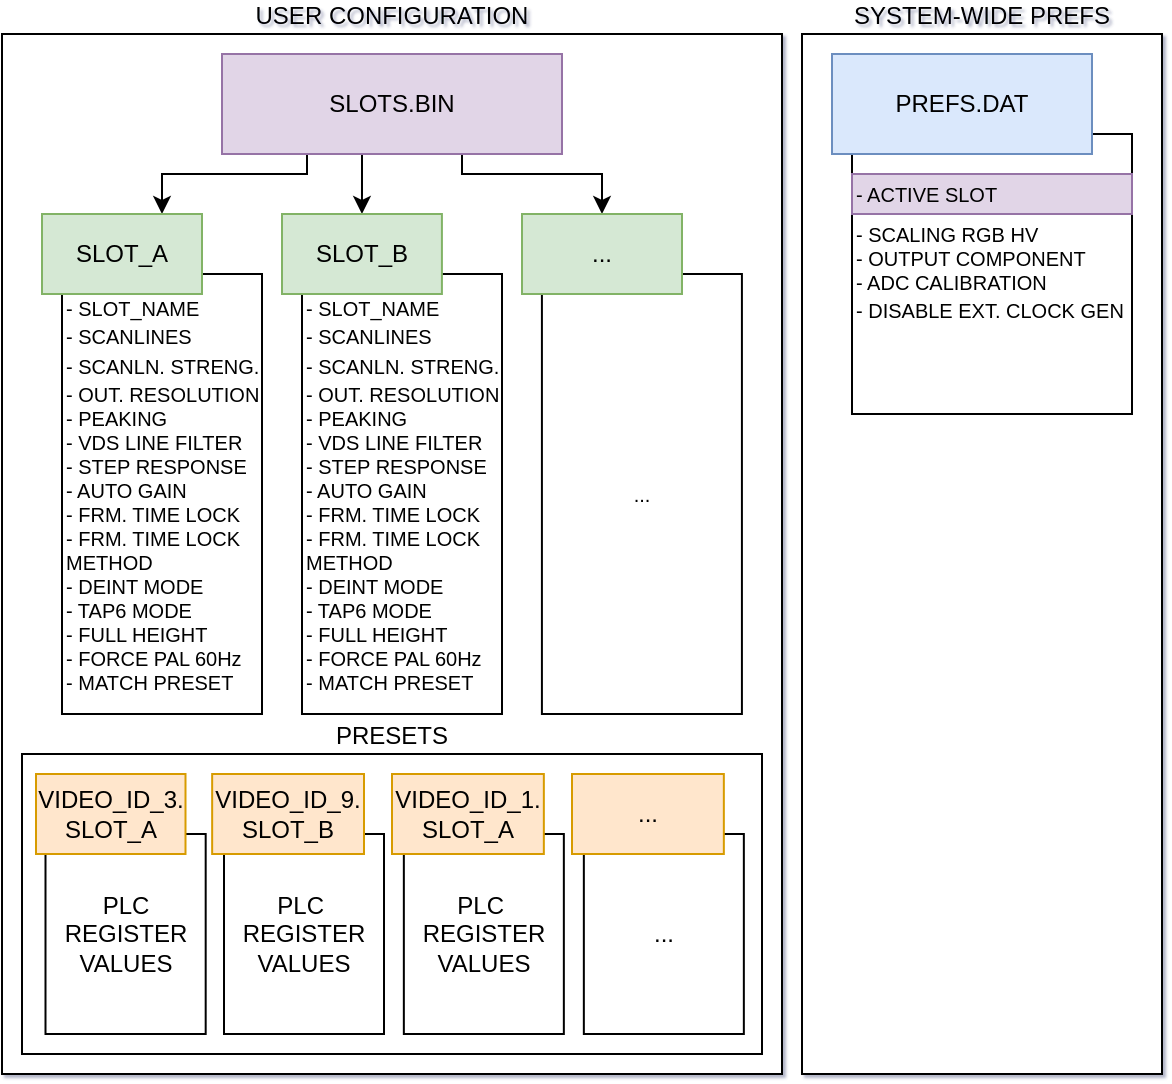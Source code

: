 <mxfile version="24.4.9" type="device">
  <diagram name="Page-1" id="0AY4D7A64WTAIGN5_b0m">
    <mxGraphModel dx="714" dy="467" grid="1" gridSize="10" guides="1" tooltips="1" connect="1" arrows="1" fold="1" page="1" pageScale="1" pageWidth="850" pageHeight="1100" background="none" math="0" shadow="1">
      <root>
        <mxCell id="0" />
        <mxCell id="1" parent="0" />
        <mxCell id="5I3Ab2Rz5sFH3i8GXqkN-3" value="SYSTEM-WIDE PREFS" style="rounded=0;whiteSpace=wrap;html=1;labelPosition=center;verticalLabelPosition=top;align=center;verticalAlign=bottom;" parent="1" vertex="1">
          <mxGeometry x="400" y="20" width="180" height="520" as="geometry" />
        </mxCell>
        <mxCell id="5I3Ab2Rz5sFH3i8GXqkN-2" value="USER CONFIGURATION" style="rounded=0;whiteSpace=wrap;html=1;labelPosition=center;verticalLabelPosition=top;align=center;verticalAlign=bottom;movable=1;resizable=1;rotatable=1;deletable=1;editable=1;locked=0;connectable=1;" parent="1" vertex="1">
          <mxGeometry y="20" width="390" height="520" as="geometry" />
        </mxCell>
        <mxCell id="SZShdfzRH13osQMv_8BT-1" value="" style="group" parent="1" vertex="1" connectable="0">
          <mxGeometry x="10" y="380" width="370" height="150" as="geometry" />
        </mxCell>
        <mxCell id="xcBmoFsZgakqmpaXUzfU-13" value="PRESETS" style="rounded=0;whiteSpace=wrap;html=1;labelPosition=center;verticalLabelPosition=top;align=center;verticalAlign=bottom;" parent="SZShdfzRH13osQMv_8BT-1" vertex="1">
          <mxGeometry width="370" height="150" as="geometry" />
        </mxCell>
        <mxCell id="xcBmoFsZgakqmpaXUzfU-18" value="PLC REGISTER&lt;div&gt;VALUES&lt;/div&gt;" style="rounded=0;whiteSpace=wrap;html=1;" parent="SZShdfzRH13osQMv_8BT-1" vertex="1">
          <mxGeometry x="11.75" y="40" width="80.09" height="100" as="geometry" />
        </mxCell>
        <mxCell id="xcBmoFsZgakqmpaXUzfU-24" value="&lt;div&gt;&lt;span style=&quot;background-color: initial;&quot;&gt;PLC&amp;nbsp;&lt;/span&gt;&lt;/div&gt;&lt;div&gt;&lt;span style=&quot;background-color: initial;&quot;&gt;REGISTER VALUES&lt;/span&gt;&lt;/div&gt;" style="rounded=0;whiteSpace=wrap;html=1;" parent="SZShdfzRH13osQMv_8BT-1" vertex="1">
          <mxGeometry x="101" y="40" width="80" height="100" as="geometry" />
        </mxCell>
        <mxCell id="xcBmoFsZgakqmpaXUzfU-14" value="VIDEO_ID_3.&lt;div&gt;SLOT_A&lt;/div&gt;" style="rounded=0;whiteSpace=wrap;html=1;fillColor=#ffe6cc;strokeColor=#d79b00;" parent="SZShdfzRH13osQMv_8BT-1" vertex="1">
          <mxGeometry x="7" y="10" width="74.75" height="40" as="geometry" />
        </mxCell>
        <mxCell id="xcBmoFsZgakqmpaXUzfU-15" value="VIDEO_ID_9.&lt;div&gt;SLOT_B&lt;/div&gt;" style="rounded=0;whiteSpace=wrap;html=1;fillColor=#ffe6cc;strokeColor=#d79b00;" parent="SZShdfzRH13osQMv_8BT-1" vertex="1">
          <mxGeometry x="95.08" y="10" width="75.92" height="40" as="geometry" />
        </mxCell>
        <mxCell id="PgWPa35tXHPIMS8q_X_s-3" value="&lt;div&gt;&lt;span style=&quot;background-color: initial;&quot;&gt;PLC&amp;nbsp;&lt;/span&gt;&lt;/div&gt;&lt;div&gt;&lt;span style=&quot;background-color: initial;&quot;&gt;REGISTER VALUES&lt;/span&gt;&lt;/div&gt;" style="rounded=0;whiteSpace=wrap;html=1;" parent="SZShdfzRH13osQMv_8BT-1" vertex="1">
          <mxGeometry x="190.92" y="40" width="80" height="100" as="geometry" />
        </mxCell>
        <mxCell id="PgWPa35tXHPIMS8q_X_s-4" value="VIDEO_ID_1.&lt;div&gt;SLOT_A&lt;/div&gt;" style="rounded=0;whiteSpace=wrap;html=1;fillColor=#ffe6cc;strokeColor=#d79b00;" parent="SZShdfzRH13osQMv_8BT-1" vertex="1">
          <mxGeometry x="185" y="10" width="75.92" height="40" as="geometry" />
        </mxCell>
        <mxCell id="PgWPa35tXHPIMS8q_X_s-5" value="&lt;div&gt;...&lt;/div&gt;" style="rounded=0;whiteSpace=wrap;html=1;" parent="SZShdfzRH13osQMv_8BT-1" vertex="1">
          <mxGeometry x="280.92" y="40" width="80" height="100" as="geometry" />
        </mxCell>
        <mxCell id="PgWPa35tXHPIMS8q_X_s-6" value="..." style="rounded=0;whiteSpace=wrap;html=1;fillColor=#ffe6cc;strokeColor=#d79b00;" parent="SZShdfzRH13osQMv_8BT-1" vertex="1">
          <mxGeometry x="275" y="10" width="75.92" height="40" as="geometry" />
        </mxCell>
        <mxCell id="xxJxCyeaFxIizx8CPsH8-1" value="&lt;font style=&quot;font-size: 10px;&quot;&gt;- SCALING RGB HV&lt;/font&gt;&lt;div style=&quot;&quot;&gt;&lt;font style=&quot;font-size: 10px;&quot;&gt;- OUTPUT COMPONENT&lt;br&gt;&lt;/font&gt;&lt;/div&gt;&lt;div style=&quot;&quot;&gt;&lt;font style=&quot;font-size: 10px;&quot;&gt;- ADC CALIBRATION&lt;br&gt;&lt;/font&gt;&lt;/div&gt;&lt;div style=&quot;&quot;&gt;&lt;font style=&quot;font-size: 10px;&quot;&gt;- DISABLE EXT. CLOCK GEN&lt;/font&gt;&lt;span style=&quot;font-size: 12px;&quot;&gt;&lt;br&gt;&lt;/span&gt;&lt;/div&gt;" style="rounded=0;whiteSpace=wrap;html=1;fontSize=10;align=left;" vertex="1" parent="1">
          <mxGeometry x="425" y="70" width="140" height="140" as="geometry" />
        </mxCell>
        <mxCell id="xcBmoFsZgakqmpaXUzfU-29" value="- ACTIVE SLOT" style="rounded=0;whiteSpace=wrap;html=1;fillColor=#e1d5e7;strokeColor=#9673a6;fontSize=10;align=left;" parent="1" vertex="1">
          <mxGeometry x="425" y="90" width="140" height="20" as="geometry" />
        </mxCell>
        <mxCell id="xcBmoFsZgakqmpaXUzfU-3" value="PREFS.DAT" style="rounded=0;whiteSpace=wrap;html=1;fillColor=#dae8fc;strokeColor=#6c8ebf;" parent="1" vertex="1">
          <mxGeometry x="415" y="30" width="130" height="50" as="geometry" />
        </mxCell>
        <mxCell id="xcBmoFsZgakqmpaXUzfU-52" style="edgeStyle=orthogonalEdgeStyle;rounded=0;orthogonalLoop=1;jettySize=auto;html=1;exitX=0.25;exitY=1;exitDx=0;exitDy=0;entryX=0.75;entryY=0;entryDx=0;entryDy=0;" parent="1" source="xcBmoFsZgakqmpaXUzfU-1" target="xcBmoFsZgakqmpaXUzfU-4" edge="1">
          <mxGeometry relative="1" as="geometry">
            <Array as="points">
              <mxPoint x="149.96" y="90" />
              <mxPoint x="99.96" y="90" />
            </Array>
          </mxGeometry>
        </mxCell>
        <mxCell id="xcBmoFsZgakqmpaXUzfU-53" style="edgeStyle=orthogonalEdgeStyle;rounded=0;orthogonalLoop=1;jettySize=auto;html=1;exitX=0.75;exitY=1;exitDx=0;exitDy=0;entryX=0.5;entryY=0;entryDx=0;entryDy=0;" parent="1" source="xcBmoFsZgakqmpaXUzfU-1" target="xcBmoFsZgakqmpaXUzfU-7" edge="1">
          <mxGeometry relative="1" as="geometry">
            <Array as="points">
              <mxPoint x="230" y="80" />
              <mxPoint x="230" y="90" />
              <mxPoint x="300" y="90" />
            </Array>
          </mxGeometry>
        </mxCell>
        <mxCell id="xcBmoFsZgakqmpaXUzfU-54" style="edgeStyle=orthogonalEdgeStyle;rounded=0;orthogonalLoop=1;jettySize=auto;html=1;exitX=0.5;exitY=1;exitDx=0;exitDy=0;entryX=0.5;entryY=0;entryDx=0;entryDy=0;" parent="1" source="xcBmoFsZgakqmpaXUzfU-1" target="xcBmoFsZgakqmpaXUzfU-6" edge="1">
          <mxGeometry relative="1" as="geometry" />
        </mxCell>
        <mxCell id="xcBmoFsZgakqmpaXUzfU-1" value="SLOTS.BIN" style="rounded=0;whiteSpace=wrap;html=1;fillColor=#e1d5e7;strokeColor=#9673a6;" parent="1" vertex="1">
          <mxGeometry x="110" y="30" width="170" height="50" as="geometry" />
        </mxCell>
        <mxCell id="xcBmoFsZgakqmpaXUzfU-37" value="&lt;font style=&quot;font-size: 10px;&quot;&gt;&lt;span style=&quot;background-color: initial;&quot;&gt;- SLOT_NAME&lt;/span&gt;&lt;br&gt;&lt;span style=&quot;background-color: initial;&quot;&gt;- SCANLINES&lt;/span&gt;&lt;/font&gt;&lt;div&gt;&lt;font style=&quot;font-size: 10px;&quot;&gt;- SCANLN. STRENG.&lt;br&gt;&lt;span style=&quot;background-color: initial;&quot;&gt;- OUT. RESOLUTION&lt;/span&gt;&lt;br&gt;&lt;/font&gt;&lt;div style=&quot;font-size: 10px;&quot;&gt;&lt;span style=&quot;background-color: initial;&quot;&gt;&lt;font style=&quot;font-size: 10px;&quot;&gt;- PEAKING&lt;/font&gt;&lt;/span&gt;&lt;/div&gt;&lt;div style=&quot;font-size: 10px;&quot;&gt;&lt;span style=&quot;background-color: initial;&quot;&gt;&lt;font style=&quot;font-size: 10px;&quot;&gt;- VDS LINE FILTER&lt;/font&gt;&lt;/span&gt;&lt;/div&gt;&lt;div style=&quot;font-size: 10px;&quot;&gt;&lt;font style=&quot;font-size: 10px;&quot;&gt;- STEP RESPONSE&lt;/font&gt;&lt;/div&gt;&lt;div style=&quot;font-size: 10px;&quot;&gt;&lt;font style=&quot;font-size: 10px;&quot;&gt;- AUTO GAIN&lt;/font&gt;&lt;/div&gt;&lt;/div&gt;&lt;div style=&quot;font-size: 10px;&quot;&gt;- FRM. TIME LOCK&lt;/div&gt;&lt;div style=&quot;font-size: 10px;&quot;&gt;- FRM. TIME LOCK METHOD&lt;/div&gt;&lt;div style=&quot;font-size: 10px;&quot;&gt;- DEINT MODE&lt;/div&gt;&lt;div style=&quot;font-size: 10px;&quot;&gt;- TAP6 MODE&lt;/div&gt;&lt;div style=&quot;font-size: 10px;&quot;&gt;- FULL HEIGHT&lt;/div&gt;&lt;div style=&quot;font-size: 10px;&quot;&gt;- FORCE PAL 60Hz&lt;/div&gt;&lt;div style=&quot;font-size: 10px;&quot;&gt;- MATCH PRESET&lt;/div&gt;" style="rounded=0;whiteSpace=wrap;html=1;align=left;" parent="1" vertex="1">
          <mxGeometry x="30" y="140" width="100" height="220" as="geometry" />
        </mxCell>
        <mxCell id="WjqSOOJ9ozNqYKrFp-Dt-1" value="&lt;font style=&quot;font-size: 10px;&quot;&gt;&lt;span style=&quot;background-color: initial;&quot;&gt;- SLOT_NAME&lt;/span&gt;&lt;br&gt;&lt;span style=&quot;background-color: initial;&quot;&gt;- SCANLINES&lt;/span&gt;&lt;/font&gt;&lt;div&gt;&lt;font style=&quot;font-size: 10px;&quot;&gt;- SCANLN. STRENG.&lt;br&gt;&lt;span style=&quot;background-color: initial;&quot;&gt;- OUT. RESOLUTION&lt;/span&gt;&lt;br&gt;&lt;/font&gt;&lt;div style=&quot;font-size: 10px;&quot;&gt;&lt;span style=&quot;background-color: initial;&quot;&gt;- PEAKING&lt;/span&gt;&lt;/div&gt;&lt;div style=&quot;font-size: 10px;&quot;&gt;&lt;span style=&quot;background-color: initial;&quot;&gt;- VDS LINE FILTER&lt;/span&gt;&lt;/div&gt;&lt;div style=&quot;font-size: 10px;&quot;&gt;- STEP RESPONSE&lt;/div&gt;&lt;div style=&quot;font-size: 10px;&quot;&gt;- AUTO GAIN&lt;/div&gt;&lt;/div&gt;&lt;div style=&quot;font-size: 10px;&quot;&gt;- FRM. TIME LOCK&lt;/div&gt;&lt;div style=&quot;font-size: 10px;&quot;&gt;- FRM. TIME LOCK METHOD&lt;/div&gt;&lt;div style=&quot;font-size: 10px;&quot;&gt;- DEINT MODE&lt;/div&gt;&lt;div style=&quot;font-size: 10px;&quot;&gt;- TAP6 MODE&lt;/div&gt;&lt;div style=&quot;font-size: 10px;&quot;&gt;- FULL HEIGHT&lt;/div&gt;&lt;div style=&quot;font-size: 10px;&quot;&gt;- FORCE PAL 60Hz&lt;/div&gt;&lt;div style=&quot;font-size: 10px;&quot;&gt;- MATCH PRESET&lt;/div&gt;" style="rounded=0;whiteSpace=wrap;html=1;align=left;" parent="1" vertex="1">
          <mxGeometry x="150" y="140" width="100" height="220" as="geometry" />
        </mxCell>
        <mxCell id="WjqSOOJ9ozNqYKrFp-Dt-3" value="&lt;span style=&quot;font-size: 10px;&quot;&gt;...&lt;/span&gt;" style="rounded=0;whiteSpace=wrap;html=1;align=center;" parent="1" vertex="1">
          <mxGeometry x="269.96" y="140" width="100" height="220" as="geometry" />
        </mxCell>
        <mxCell id="xcBmoFsZgakqmpaXUzfU-4" value="SLOT_A" style="rounded=0;whiteSpace=wrap;html=1;fillColor=#d5e8d4;strokeColor=#82b366;" parent="1" vertex="1">
          <mxGeometry x="20.0" y="110" width="80" height="40" as="geometry" />
        </mxCell>
        <mxCell id="xcBmoFsZgakqmpaXUzfU-6" value="SLOT_B" style="rounded=0;whiteSpace=wrap;html=1;fillColor=#d5e8d4;strokeColor=#82b366;" parent="1" vertex="1">
          <mxGeometry x="140" y="110" width="79.96" height="40" as="geometry" />
        </mxCell>
        <mxCell id="xcBmoFsZgakqmpaXUzfU-7" value="..." style="rounded=0;whiteSpace=wrap;html=1;fillColor=#d5e8d4;strokeColor=#82b366;" parent="1" vertex="1">
          <mxGeometry x="260.0" y="110" width="80" height="40" as="geometry" />
        </mxCell>
      </root>
    </mxGraphModel>
  </diagram>
</mxfile>
